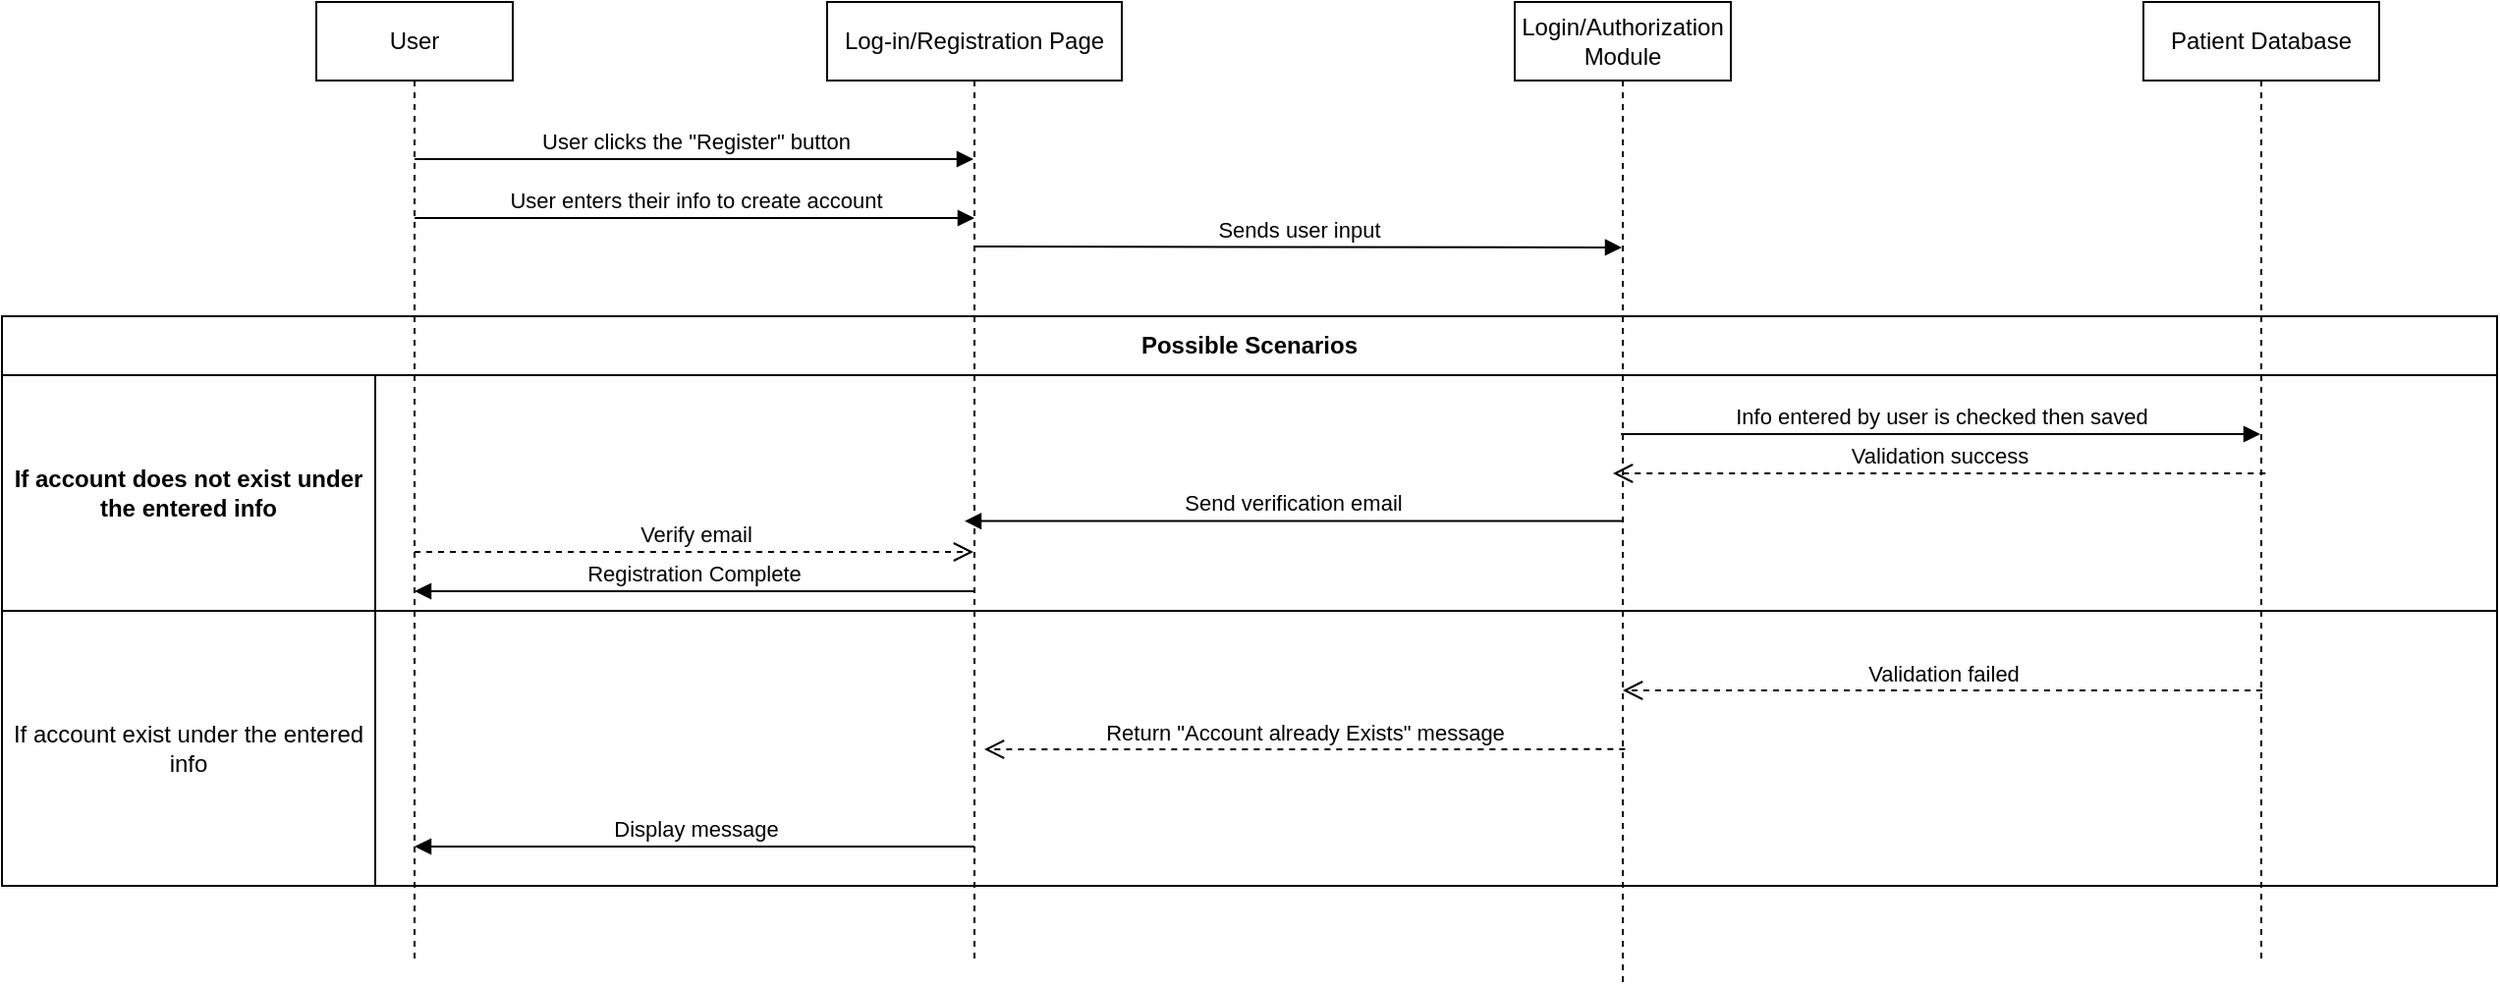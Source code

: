 <mxfile version="22.0.2" type="github">
  <diagram name="Page-1" id="2YBvvXClWsGukQMizWep">
    <mxGraphModel dx="2283" dy="629" grid="1" gridSize="10" guides="1" tooltips="1" connect="1" arrows="1" fold="1" page="1" pageScale="1" pageWidth="850" pageHeight="1100" math="0" shadow="0">
      <root>
        <mxCell id="0" />
        <mxCell id="1" parent="0" />
        <mxCell id="hPwz4SWx86SpTgj-OJKq-4" value="Possible Scenarios" style="shape=table;startSize=30;container=1;collapsible=1;childLayout=tableLayout;fixedRows=1;rowLines=0;fontStyle=1;align=center;resizeLast=1;html=1;whiteSpace=wrap;" parent="1" vertex="1">
          <mxGeometry x="-260" y="550" width="1270" height="290" as="geometry" />
        </mxCell>
        <mxCell id="hPwz4SWx86SpTgj-OJKq-8" value="" style="shape=tableRow;horizontal=0;startSize=0;swimlaneHead=0;swimlaneBody=0;fillColor=none;collapsible=0;dropTarget=0;points=[[0,0.5],[1,0.5]];portConstraint=eastwest;top=0;left=0;right=0;bottom=1;html=1;" parent="hPwz4SWx86SpTgj-OJKq-4" vertex="1">
          <mxGeometry y="30" width="1270" height="120" as="geometry" />
        </mxCell>
        <mxCell id="hPwz4SWx86SpTgj-OJKq-9" value="If account does not exist under the entered info" style="shape=partialRectangle;connectable=0;fillColor=none;top=0;left=0;bottom=0;right=0;fontStyle=1;overflow=hidden;html=1;whiteSpace=wrap;" parent="hPwz4SWx86SpTgj-OJKq-8" vertex="1">
          <mxGeometry width="190" height="120" as="geometry">
            <mxRectangle width="190" height="120" as="alternateBounds" />
          </mxGeometry>
        </mxCell>
        <mxCell id="hPwz4SWx86SpTgj-OJKq-10" value="" style="shape=partialRectangle;connectable=0;fillColor=none;top=0;left=0;bottom=0;right=0;align=left;spacingLeft=6;fontStyle=5;overflow=hidden;html=1;whiteSpace=wrap;" parent="hPwz4SWx86SpTgj-OJKq-8" vertex="1">
          <mxGeometry x="190" width="1080" height="120" as="geometry">
            <mxRectangle width="1080" height="120" as="alternateBounds" />
          </mxGeometry>
        </mxCell>
        <mxCell id="hPwz4SWx86SpTgj-OJKq-11" value="" style="shape=tableRow;horizontal=0;startSize=0;swimlaneHead=0;swimlaneBody=0;fillColor=none;collapsible=0;dropTarget=0;points=[[0,0.5],[1,0.5]];portConstraint=eastwest;top=0;left=0;right=0;bottom=0;html=1;" parent="hPwz4SWx86SpTgj-OJKq-4" vertex="1">
          <mxGeometry y="150" width="1270" height="140" as="geometry" />
        </mxCell>
        <mxCell id="hPwz4SWx86SpTgj-OJKq-12" value="If account exist under the entered info" style="shape=partialRectangle;connectable=0;fillColor=none;top=0;left=0;bottom=0;right=0;editable=1;overflow=hidden;html=1;whiteSpace=wrap;" parent="hPwz4SWx86SpTgj-OJKq-11" vertex="1">
          <mxGeometry width="190" height="140" as="geometry">
            <mxRectangle width="190" height="140" as="alternateBounds" />
          </mxGeometry>
        </mxCell>
        <mxCell id="hPwz4SWx86SpTgj-OJKq-13" value="" style="shape=partialRectangle;connectable=0;fillColor=none;top=0;left=0;bottom=0;right=0;align=left;spacingLeft=6;overflow=hidden;html=1;whiteSpace=wrap;" parent="hPwz4SWx86SpTgj-OJKq-11" vertex="1">
          <mxGeometry x="190" width="1080" height="140" as="geometry">
            <mxRectangle width="1080" height="140" as="alternateBounds" />
          </mxGeometry>
        </mxCell>
        <mxCell id="aM9ryv3xv72pqoxQDRHE-1" value="User" style="shape=umlLifeline;perimeter=lifelinePerimeter;whiteSpace=wrap;html=1;container=0;dropTarget=0;collapsible=0;recursiveResize=0;outlineConnect=0;portConstraint=eastwest;newEdgeStyle={&quot;edgeStyle&quot;:&quot;elbowEdgeStyle&quot;,&quot;elbow&quot;:&quot;vertical&quot;,&quot;curved&quot;:0,&quot;rounded&quot;:0};" parent="1" vertex="1">
          <mxGeometry x="-100" y="390" width="100" height="490" as="geometry" />
        </mxCell>
        <mxCell id="aM9ryv3xv72pqoxQDRHE-5" value="Patient Database" style="shape=umlLifeline;perimeter=lifelinePerimeter;whiteSpace=wrap;html=1;container=0;dropTarget=0;collapsible=0;recursiveResize=0;outlineConnect=0;portConstraint=eastwest;newEdgeStyle={&quot;edgeStyle&quot;:&quot;elbowEdgeStyle&quot;,&quot;elbow&quot;:&quot;vertical&quot;,&quot;curved&quot;:0,&quot;rounded&quot;:0};" parent="1" vertex="1">
          <mxGeometry x="830" y="390" width="120" height="490" as="geometry" />
        </mxCell>
        <mxCell id="aM9ryv3xv72pqoxQDRHE-7" value="User clicks the &quot;Register&quot; button" style="html=1;verticalAlign=bottom;endArrow=block;edgeStyle=elbowEdgeStyle;elbow=vertical;curved=0;rounded=0;" parent="1" target="R3fOsro8TMt8DzRH_CVn-1" edge="1">
          <mxGeometry relative="1" as="geometry">
            <mxPoint x="-50" y="470" as="sourcePoint" />
            <Array as="points" />
            <mxPoint x="180" y="480" as="targetPoint" />
          </mxGeometry>
        </mxCell>
        <mxCell id="R3fOsro8TMt8DzRH_CVn-1" value="Log-in/Registration Page" style="shape=umlLifeline;perimeter=lifelinePerimeter;whiteSpace=wrap;html=1;container=0;dropTarget=0;collapsible=0;recursiveResize=0;outlineConnect=0;portConstraint=eastwest;newEdgeStyle={&quot;edgeStyle&quot;:&quot;elbowEdgeStyle&quot;,&quot;elbow&quot;:&quot;vertical&quot;,&quot;curved&quot;:0,&quot;rounded&quot;:0};" parent="1" vertex="1">
          <mxGeometry x="160" y="390" width="150" height="490" as="geometry" />
        </mxCell>
        <mxCell id="R3fOsro8TMt8DzRH_CVn-6" value="Login/Authorization Module" style="shape=umlLifeline;perimeter=lifelinePerimeter;whiteSpace=wrap;html=1;container=0;dropTarget=0;collapsible=0;recursiveResize=0;outlineConnect=0;portConstraint=eastwest;newEdgeStyle={&quot;edgeStyle&quot;:&quot;elbowEdgeStyle&quot;,&quot;elbow&quot;:&quot;vertical&quot;,&quot;curved&quot;:0,&quot;rounded&quot;:0};" parent="1" vertex="1">
          <mxGeometry x="510" y="390" width="110" height="500" as="geometry" />
        </mxCell>
        <mxCell id="R3fOsro8TMt8DzRH_CVn-7" value="User enters their info to create account" style="html=1;verticalAlign=bottom;endArrow=block;edgeStyle=elbowEdgeStyle;elbow=vertical;curved=0;rounded=0;" parent="1" edge="1">
          <mxGeometry relative="1" as="geometry">
            <mxPoint x="-50" y="500" as="sourcePoint" />
            <Array as="points">
              <mxPoint x="-44.5" y="500" />
            </Array>
            <mxPoint x="235" y="500.42" as="targetPoint" />
          </mxGeometry>
        </mxCell>
        <mxCell id="jzckfqYeWctJtNmcKv05-1" value="Sends user input" style="html=1;verticalAlign=bottom;endArrow=block;edgeStyle=elbowEdgeStyle;elbow=vertical;curved=0;rounded=0;" parent="1" target="R3fOsro8TMt8DzRH_CVn-6" edge="1">
          <mxGeometry relative="1" as="geometry">
            <mxPoint x="234.5" y="514.5" as="sourcePoint" />
            <Array as="points">
              <mxPoint x="400" y="515" />
              <mxPoint x="285.5" y="424.5" />
            </Array>
            <mxPoint x="530" y="515" as="targetPoint" />
          </mxGeometry>
        </mxCell>
        <mxCell id="R3fOsro8TMt8DzRH_CVn-5" value="Registration Complete" style="html=1;verticalAlign=bottom;endArrow=block;edgeStyle=elbowEdgeStyle;elbow=vertical;curved=0;rounded=0;" parent="1" edge="1" target="aM9ryv3xv72pqoxQDRHE-1" source="R3fOsro8TMt8DzRH_CVn-1">
          <mxGeometry relative="1" as="geometry">
            <mxPoint x="170" y="690" as="sourcePoint" />
            <Array as="points">
              <mxPoint x="130.5" y="690" />
              <mxPoint x="250.5" y="680" />
            </Array>
            <mxPoint x="-20" y="690" as="targetPoint" />
          </mxGeometry>
        </mxCell>
        <mxCell id="hPwz4SWx86SpTgj-OJKq-1" value="Send verification email" style="html=1;verticalAlign=bottom;endArrow=block;edgeStyle=elbowEdgeStyle;elbow=vertical;curved=0;rounded=0;" parent="1" edge="1" source="R3fOsro8TMt8DzRH_CVn-6">
          <mxGeometry relative="1" as="geometry">
            <mxPoint x="510" y="654.29" as="sourcePoint" />
            <Array as="points">
              <mxPoint x="456" y="654.29" />
              <mxPoint x="576" y="644.29" />
            </Array>
            <mxPoint x="230" y="654.29" as="targetPoint" />
          </mxGeometry>
        </mxCell>
        <mxCell id="R3fOsro8TMt8DzRH_CVn-8" value="Info entered by user is checked then saved" style="html=1;verticalAlign=bottom;endArrow=block;edgeStyle=elbowEdgeStyle;elbow=vertical;curved=0;rounded=0;" parent="1" edge="1" target="aM9ryv3xv72pqoxQDRHE-5">
          <mxGeometry relative="1" as="geometry">
            <mxPoint x="564.071" y="610" as="sourcePoint" />
            <Array as="points">
              <mxPoint x="720" y="610" />
            </Array>
            <mxPoint x="830" y="610" as="targetPoint" />
          </mxGeometry>
        </mxCell>
        <mxCell id="R3fOsro8TMt8DzRH_CVn-9" value="Validation success" style="html=1;verticalAlign=bottom;endArrow=open;dashed=1;endSize=8;edgeStyle=elbowEdgeStyle;elbow=vertical;curved=0;rounded=0;" parent="1" edge="1">
          <mxGeometry relative="1" as="geometry">
            <mxPoint x="560.001" y="629.571" as="targetPoint" />
            <Array as="points" />
            <mxPoint x="892.11" y="630" as="sourcePoint" />
          </mxGeometry>
        </mxCell>
        <mxCell id="jzckfqYeWctJtNmcKv05-17" value="Display message" style="html=1;verticalAlign=bottom;endArrow=block;edgeStyle=elbowEdgeStyle;elbow=vertical;curved=0;rounded=0;" parent="1" edge="1">
          <mxGeometry relative="1" as="geometry">
            <mxPoint x="235" y="820" as="sourcePoint" />
            <Array as="points">
              <mxPoint x="130.5" y="820" />
              <mxPoint x="250.5" y="810" />
            </Array>
            <mxPoint x="-50" y="820" as="targetPoint" />
          </mxGeometry>
        </mxCell>
        <mxCell id="jzckfqYeWctJtNmcKv05-15" value="Return &quot;Account already Exists&quot; message" style="html=1;verticalAlign=bottom;endArrow=open;dashed=1;endSize=8;edgeStyle=elbowEdgeStyle;elbow=vertical;curved=0;rounded=0;" parent="1" edge="1">
          <mxGeometry relative="1" as="geometry">
            <mxPoint x="240.004" y="770.901" as="targetPoint" />
            <Array as="points" />
            <mxPoint x="566.18" y="770.43" as="sourcePoint" />
          </mxGeometry>
        </mxCell>
        <mxCell id="jzckfqYeWctJtNmcKv05-16" value="Validation failed" style="html=1;verticalAlign=bottom;endArrow=open;dashed=1;endSize=8;edgeStyle=elbowEdgeStyle;elbow=vertical;curved=0;rounded=0;" parent="1" edge="1" target="R3fOsro8TMt8DzRH_CVn-6">
          <mxGeometry relative="1" as="geometry">
            <mxPoint x="590" y="740.55" as="targetPoint" />
            <Array as="points" />
            <mxPoint x="890.5" y="740.55" as="sourcePoint" />
          </mxGeometry>
        </mxCell>
        <mxCell id="vaZpkd1_GssyxPdpcU1r-1" value="Verify email" style="html=1;verticalAlign=bottom;endArrow=open;dashed=1;endSize=8;edgeStyle=elbowEdgeStyle;elbow=vertical;curved=0;rounded=0;" edge="1" parent="1" target="R3fOsro8TMt8DzRH_CVn-1">
          <mxGeometry relative="1" as="geometry">
            <mxPoint x="200" y="670" as="targetPoint" />
            <Array as="points">
              <mxPoint y="670" />
            </Array>
            <mxPoint x="-50" y="670" as="sourcePoint" />
          </mxGeometry>
        </mxCell>
      </root>
    </mxGraphModel>
  </diagram>
</mxfile>
